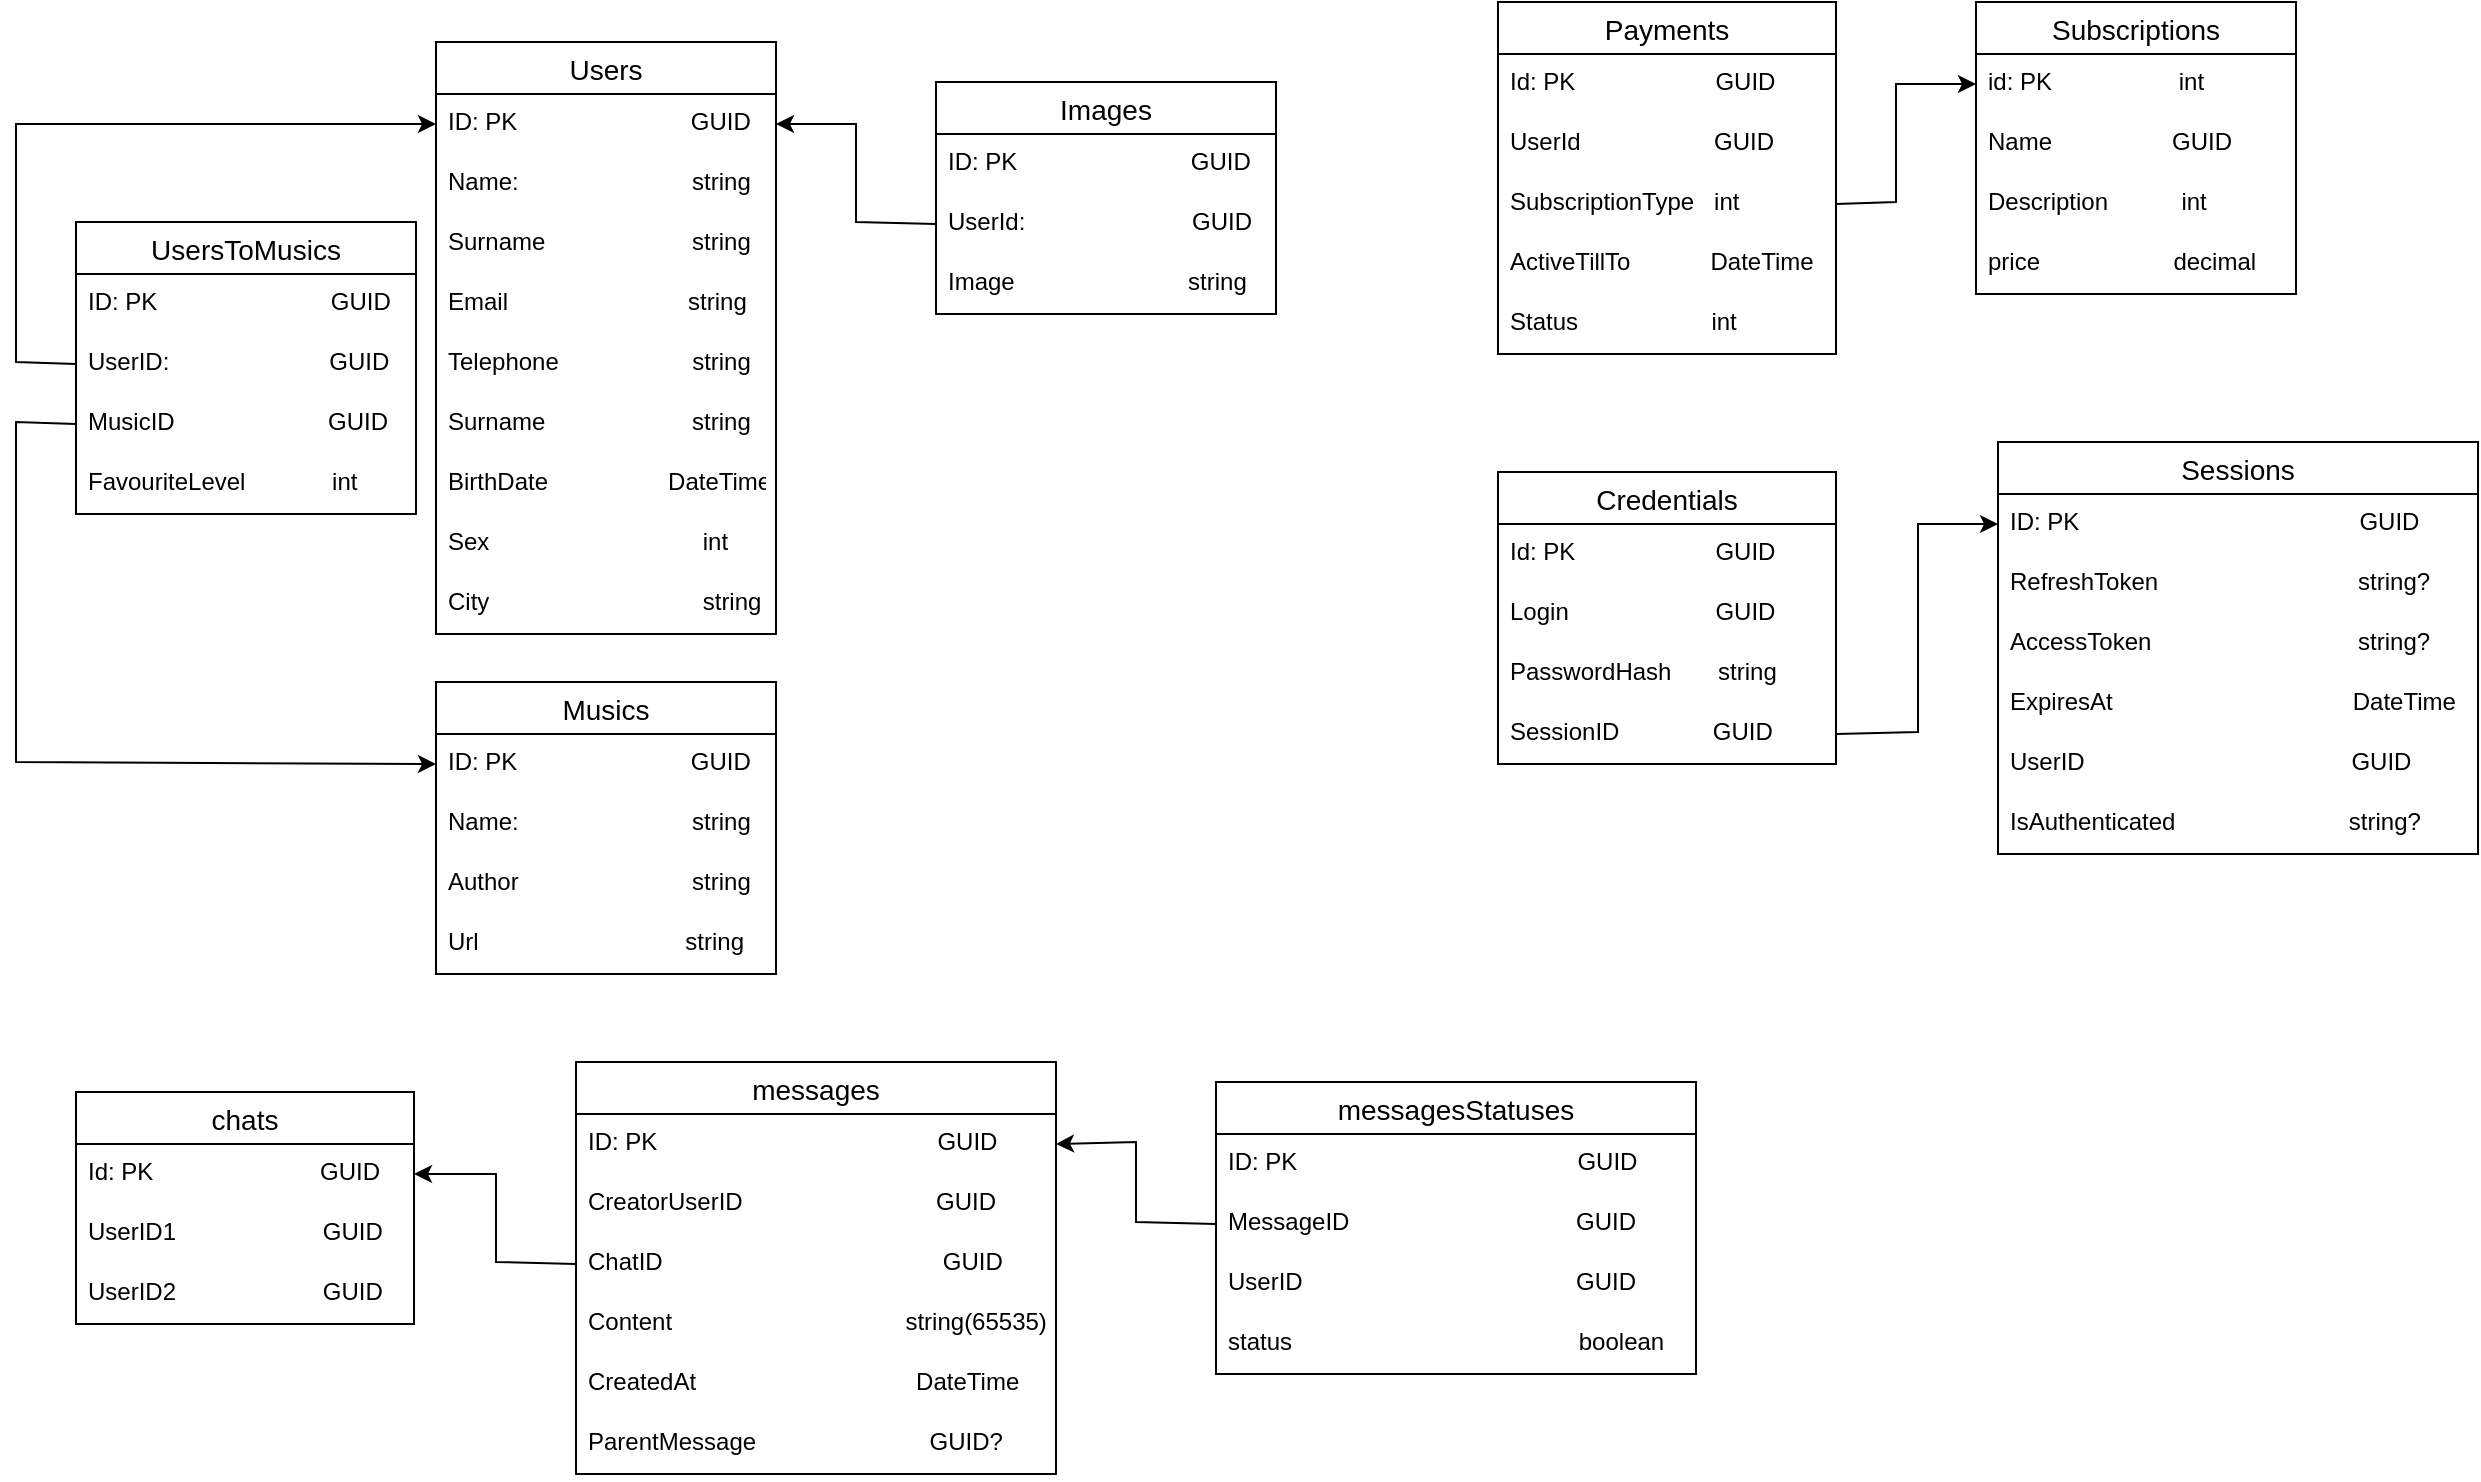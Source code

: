 <mxfile version="17.4.6" type="device"><diagram id="Kxx6EdJl9pv6QhusHlZW" name="Page-1"><mxGraphModel dx="1422" dy="789" grid="1" gridSize="10" guides="1" tooltips="1" connect="1" arrows="1" fold="1" page="1" pageScale="1" pageWidth="1654" pageHeight="2336" math="0" shadow="0"><root><mxCell id="0"/><mxCell id="1" parent="0"/><mxCell id="IjVrwfUmVVE_HHZhxA3C-1" value="Users" style="swimlane;fontStyle=0;childLayout=stackLayout;horizontal=1;startSize=26;horizontalStack=0;resizeParent=1;resizeParentMax=0;resizeLast=0;collapsible=1;marginBottom=0;align=center;fontSize=14;" parent="1" vertex="1"><mxGeometry x="230" y="130" width="170" height="296" as="geometry"/></mxCell><mxCell id="IjVrwfUmVVE_HHZhxA3C-2" value="ID: PK                          GUID" style="text;strokeColor=none;fillColor=none;spacingLeft=4;spacingRight=4;overflow=hidden;rotatable=0;points=[[0,0.5],[1,0.5]];portConstraint=eastwest;fontSize=12;" parent="IjVrwfUmVVE_HHZhxA3C-1" vertex="1"><mxGeometry y="26" width="170" height="30" as="geometry"/></mxCell><mxCell id="IjVrwfUmVVE_HHZhxA3C-3" value="Name:                          string" style="text;strokeColor=none;fillColor=none;spacingLeft=4;spacingRight=4;overflow=hidden;rotatable=0;points=[[0,0.5],[1,0.5]];portConstraint=eastwest;fontSize=12;" parent="IjVrwfUmVVE_HHZhxA3C-1" vertex="1"><mxGeometry y="56" width="170" height="30" as="geometry"/></mxCell><mxCell id="IjVrwfUmVVE_HHZhxA3C-4" value="Surname                      string" style="text;strokeColor=none;fillColor=none;spacingLeft=4;spacingRight=4;overflow=hidden;rotatable=0;points=[[0,0.5],[1,0.5]];portConstraint=eastwest;fontSize=12;" parent="IjVrwfUmVVE_HHZhxA3C-1" vertex="1"><mxGeometry y="86" width="170" height="30" as="geometry"/></mxCell><mxCell id="IjVrwfUmVVE_HHZhxA3C-21" value="Email                           string" style="text;strokeColor=none;fillColor=none;spacingLeft=4;spacingRight=4;overflow=hidden;rotatable=0;points=[[0,0.5],[1,0.5]];portConstraint=eastwest;fontSize=12;" parent="IjVrwfUmVVE_HHZhxA3C-1" vertex="1"><mxGeometry y="116" width="170" height="30" as="geometry"/></mxCell><mxCell id="IjVrwfUmVVE_HHZhxA3C-22" value="Telephone                    string" style="text;strokeColor=none;fillColor=none;spacingLeft=4;spacingRight=4;overflow=hidden;rotatable=0;points=[[0,0.5],[1,0.5]];portConstraint=eastwest;fontSize=12;" parent="IjVrwfUmVVE_HHZhxA3C-1" vertex="1"><mxGeometry y="146" width="170" height="30" as="geometry"/></mxCell><mxCell id="IjVrwfUmVVE_HHZhxA3C-23" value="Surname                      string" style="text;strokeColor=none;fillColor=none;spacingLeft=4;spacingRight=4;overflow=hidden;rotatable=0;points=[[0,0.5],[1,0.5]];portConstraint=eastwest;fontSize=12;" parent="IjVrwfUmVVE_HHZhxA3C-1" vertex="1"><mxGeometry y="176" width="170" height="30" as="geometry"/></mxCell><mxCell id="03u6KQhlxpGN6pRLhTLW-1" value="BirthDate                  DateTime" style="text;strokeColor=none;fillColor=none;spacingLeft=4;spacingRight=4;overflow=hidden;rotatable=0;points=[[0,0.5],[1,0.5]];portConstraint=eastwest;fontSize=12;" vertex="1" parent="IjVrwfUmVVE_HHZhxA3C-1"><mxGeometry y="206" width="170" height="30" as="geometry"/></mxCell><mxCell id="03u6KQhlxpGN6pRLhTLW-2" value="Sex                                int" style="text;strokeColor=none;fillColor=none;spacingLeft=4;spacingRight=4;overflow=hidden;rotatable=0;points=[[0,0.5],[1,0.5]];portConstraint=eastwest;fontSize=12;" vertex="1" parent="IjVrwfUmVVE_HHZhxA3C-1"><mxGeometry y="236" width="170" height="30" as="geometry"/></mxCell><mxCell id="03u6KQhlxpGN6pRLhTLW-3" value="City                                string" style="text;strokeColor=none;fillColor=none;spacingLeft=4;spacingRight=4;overflow=hidden;rotatable=0;points=[[0,0.5],[1,0.5]];portConstraint=eastwest;fontSize=12;" vertex="1" parent="IjVrwfUmVVE_HHZhxA3C-1"><mxGeometry y="266" width="170" height="30" as="geometry"/></mxCell><mxCell id="IjVrwfUmVVE_HHZhxA3C-5" value="Payments" style="swimlane;fontStyle=0;childLayout=stackLayout;horizontal=1;startSize=26;horizontalStack=0;resizeParent=1;resizeParentMax=0;resizeLast=0;collapsible=1;marginBottom=0;align=center;fontSize=14;" parent="1" vertex="1"><mxGeometry x="761" y="110" width="169" height="176" as="geometry"/></mxCell><mxCell id="IjVrwfUmVVE_HHZhxA3C-6" value="Id: PK                     GUID" style="text;strokeColor=none;fillColor=none;spacingLeft=4;spacingRight=4;overflow=hidden;rotatable=0;points=[[0,0.5],[1,0.5]];portConstraint=eastwest;fontSize=12;" parent="IjVrwfUmVVE_HHZhxA3C-5" vertex="1"><mxGeometry y="26" width="169" height="30" as="geometry"/></mxCell><mxCell id="IjVrwfUmVVE_HHZhxA3C-7" value="UserId                    GUID" style="text;strokeColor=none;fillColor=none;spacingLeft=4;spacingRight=4;overflow=hidden;rotatable=0;points=[[0,0.5],[1,0.5]];portConstraint=eastwest;fontSize=12;" parent="IjVrwfUmVVE_HHZhxA3C-5" vertex="1"><mxGeometry y="56" width="169" height="30" as="geometry"/></mxCell><mxCell id="IjVrwfUmVVE_HHZhxA3C-8" value="SubscriptionType   int" style="text;strokeColor=none;fillColor=none;spacingLeft=4;spacingRight=4;overflow=hidden;rotatable=0;points=[[0,0.5],[1,0.5]];portConstraint=eastwest;fontSize=12;" parent="IjVrwfUmVVE_HHZhxA3C-5" vertex="1"><mxGeometry y="86" width="169" height="30" as="geometry"/></mxCell><mxCell id="IjVrwfUmVVE_HHZhxA3C-13" value="ActiveTillTo            DateTime" style="text;strokeColor=none;fillColor=none;spacingLeft=4;spacingRight=4;overflow=hidden;rotatable=0;points=[[0,0.5],[1,0.5]];portConstraint=eastwest;fontSize=12;" parent="IjVrwfUmVVE_HHZhxA3C-5" vertex="1"><mxGeometry y="116" width="169" height="30" as="geometry"/></mxCell><mxCell id="IjVrwfUmVVE_HHZhxA3C-20" value="Status                    int" style="text;strokeColor=none;fillColor=none;spacingLeft=4;spacingRight=4;overflow=hidden;rotatable=0;points=[[0,0.5],[1,0.5]];portConstraint=eastwest;fontSize=12;" parent="IjVrwfUmVVE_HHZhxA3C-5" vertex="1"><mxGeometry y="146" width="169" height="30" as="geometry"/></mxCell><mxCell id="IjVrwfUmVVE_HHZhxA3C-9" value="Sessions" style="swimlane;fontStyle=0;childLayout=stackLayout;horizontal=1;startSize=26;horizontalStack=0;resizeParent=1;resizeParentMax=0;resizeLast=0;collapsible=1;marginBottom=0;align=center;fontSize=14;" parent="1" vertex="1"><mxGeometry x="1011" y="330" width="240" height="206" as="geometry"/></mxCell><mxCell id="IjVrwfUmVVE_HHZhxA3C-10" value="ID: PK                                          GUID" style="text;strokeColor=none;fillColor=none;spacingLeft=4;spacingRight=4;overflow=hidden;rotatable=0;points=[[0,0.5],[1,0.5]];portConstraint=eastwest;fontSize=12;" parent="IjVrwfUmVVE_HHZhxA3C-9" vertex="1"><mxGeometry y="26" width="240" height="30" as="geometry"/></mxCell><mxCell id="IjVrwfUmVVE_HHZhxA3C-11" value="RefreshToken                              string?" style="text;strokeColor=none;fillColor=none;spacingLeft=4;spacingRight=4;overflow=hidden;rotatable=0;points=[[0,0.5],[1,0.5]];portConstraint=eastwest;fontSize=12;" parent="IjVrwfUmVVE_HHZhxA3C-9" vertex="1"><mxGeometry y="56" width="240" height="30" as="geometry"/></mxCell><mxCell id="IjVrwfUmVVE_HHZhxA3C-12" value="AccessToken                               string?" style="text;strokeColor=none;fillColor=none;spacingLeft=4;spacingRight=4;overflow=hidden;rotatable=0;points=[[0,0.5],[1,0.5]];portConstraint=eastwest;fontSize=12;" parent="IjVrwfUmVVE_HHZhxA3C-9" vertex="1"><mxGeometry y="86" width="240" height="30" as="geometry"/></mxCell><mxCell id="IjVrwfUmVVE_HHZhxA3C-32" value="ExpiresAt                                    DateTime" style="text;strokeColor=none;fillColor=none;spacingLeft=4;spacingRight=4;overflow=hidden;rotatable=0;points=[[0,0.5],[1,0.5]];portConstraint=eastwest;fontSize=12;" parent="IjVrwfUmVVE_HHZhxA3C-9" vertex="1"><mxGeometry y="116" width="240" height="30" as="geometry"/></mxCell><mxCell id="IjVrwfUmVVE_HHZhxA3C-33" value="UserID                                        GUID" style="text;strokeColor=none;fillColor=none;spacingLeft=4;spacingRight=4;overflow=hidden;rotatable=0;points=[[0,0.5],[1,0.5]];portConstraint=eastwest;fontSize=12;" parent="IjVrwfUmVVE_HHZhxA3C-9" vertex="1"><mxGeometry y="146" width="240" height="30" as="geometry"/></mxCell><mxCell id="IjVrwfUmVVE_HHZhxA3C-34" value="IsAuthenticated                          string?" style="text;strokeColor=none;fillColor=none;spacingLeft=4;spacingRight=4;overflow=hidden;rotatable=0;points=[[0,0.5],[1,0.5]];portConstraint=eastwest;fontSize=12;" parent="IjVrwfUmVVE_HHZhxA3C-9" vertex="1"><mxGeometry y="176" width="240" height="30" as="geometry"/></mxCell><mxCell id="IjVrwfUmVVE_HHZhxA3C-14" value="Subscriptions" style="swimlane;fontStyle=0;childLayout=stackLayout;horizontal=1;startSize=26;horizontalStack=0;resizeParent=1;resizeParentMax=0;resizeLast=0;collapsible=1;marginBottom=0;align=center;fontSize=14;" parent="1" vertex="1"><mxGeometry x="1000" y="110" width="160" height="146" as="geometry"/></mxCell><mxCell id="IjVrwfUmVVE_HHZhxA3C-15" value="id: PK                   int" style="text;strokeColor=none;fillColor=none;spacingLeft=4;spacingRight=4;overflow=hidden;rotatable=0;points=[[0,0.5],[1,0.5]];portConstraint=eastwest;fontSize=12;" parent="IjVrwfUmVVE_HHZhxA3C-14" vertex="1"><mxGeometry y="26" width="160" height="30" as="geometry"/></mxCell><mxCell id="IjVrwfUmVVE_HHZhxA3C-16" value="Name                  GUID" style="text;strokeColor=none;fillColor=none;spacingLeft=4;spacingRight=4;overflow=hidden;rotatable=0;points=[[0,0.5],[1,0.5]];portConstraint=eastwest;fontSize=12;" parent="IjVrwfUmVVE_HHZhxA3C-14" vertex="1"><mxGeometry y="56" width="160" height="30" as="geometry"/></mxCell><mxCell id="IjVrwfUmVVE_HHZhxA3C-17" value="Description           int" style="text;strokeColor=none;fillColor=none;spacingLeft=4;spacingRight=4;overflow=hidden;rotatable=0;points=[[0,0.5],[1,0.5]];portConstraint=eastwest;fontSize=12;" parent="IjVrwfUmVVE_HHZhxA3C-14" vertex="1"><mxGeometry y="86" width="160" height="30" as="geometry"/></mxCell><mxCell id="IjVrwfUmVVE_HHZhxA3C-18" value="price                    decimal" style="text;strokeColor=none;fillColor=none;spacingLeft=4;spacingRight=4;overflow=hidden;rotatable=0;points=[[0,0.5],[1,0.5]];portConstraint=eastwest;fontSize=12;" parent="IjVrwfUmVVE_HHZhxA3C-14" vertex="1"><mxGeometry y="116" width="160" height="30" as="geometry"/></mxCell><mxCell id="IjVrwfUmVVE_HHZhxA3C-19" value="" style="endArrow=classic;html=1;rounded=0;exitX=1;exitY=0.5;exitDx=0;exitDy=0;entryX=0;entryY=0.5;entryDx=0;entryDy=0;" parent="1" source="IjVrwfUmVVE_HHZhxA3C-8" target="IjVrwfUmVVE_HHZhxA3C-15" edge="1"><mxGeometry width="50" height="50" relative="1" as="geometry"><mxPoint x="720" y="420" as="sourcePoint"/><mxPoint x="770" y="370" as="targetPoint"/><Array as="points"><mxPoint x="960" y="210"/><mxPoint x="960" y="151"/></Array></mxGeometry></mxCell><mxCell id="IjVrwfUmVVE_HHZhxA3C-24" value="Images" style="swimlane;fontStyle=0;childLayout=stackLayout;horizontal=1;startSize=26;horizontalStack=0;resizeParent=1;resizeParentMax=0;resizeLast=0;collapsible=1;marginBottom=0;align=center;fontSize=14;" parent="1" vertex="1"><mxGeometry x="480" y="150" width="170" height="116" as="geometry"/></mxCell><mxCell id="IjVrwfUmVVE_HHZhxA3C-25" value="ID: PK                          GUID" style="text;strokeColor=none;fillColor=none;spacingLeft=4;spacingRight=4;overflow=hidden;rotatable=0;points=[[0,0.5],[1,0.5]];portConstraint=eastwest;fontSize=12;" parent="IjVrwfUmVVE_HHZhxA3C-24" vertex="1"><mxGeometry y="26" width="170" height="30" as="geometry"/></mxCell><mxCell id="IjVrwfUmVVE_HHZhxA3C-26" value="UserId:                         GUID" style="text;strokeColor=none;fillColor=none;spacingLeft=4;spacingRight=4;overflow=hidden;rotatable=0;points=[[0,0.5],[1,0.5]];portConstraint=eastwest;fontSize=12;" parent="IjVrwfUmVVE_HHZhxA3C-24" vertex="1"><mxGeometry y="56" width="170" height="30" as="geometry"/></mxCell><mxCell id="IjVrwfUmVVE_HHZhxA3C-27" value="Image                          string" style="text;strokeColor=none;fillColor=none;spacingLeft=4;spacingRight=4;overflow=hidden;rotatable=0;points=[[0,0.5],[1,0.5]];portConstraint=eastwest;fontSize=12;" parent="IjVrwfUmVVE_HHZhxA3C-24" vertex="1"><mxGeometry y="86" width="170" height="30" as="geometry"/></mxCell><mxCell id="IjVrwfUmVVE_HHZhxA3C-31" value="" style="endArrow=classic;html=1;rounded=0;entryX=1;entryY=0.5;entryDx=0;entryDy=0;exitX=0;exitY=0.5;exitDx=0;exitDy=0;" parent="1" source="IjVrwfUmVVE_HHZhxA3C-26" target="IjVrwfUmVVE_HHZhxA3C-2" edge="1"><mxGeometry width="50" height="50" relative="1" as="geometry"><mxPoint x="740" y="440" as="sourcePoint"/><mxPoint x="790" y="390" as="targetPoint"/><Array as="points"><mxPoint x="440" y="220"/><mxPoint x="440" y="171"/></Array></mxGeometry></mxCell><mxCell id="IjVrwfUmVVE_HHZhxA3C-35" value="Musics" style="swimlane;fontStyle=0;childLayout=stackLayout;horizontal=1;startSize=26;horizontalStack=0;resizeParent=1;resizeParentMax=0;resizeLast=0;collapsible=1;marginBottom=0;align=center;fontSize=14;" parent="1" vertex="1"><mxGeometry x="230" y="450" width="170" height="146" as="geometry"/></mxCell><mxCell id="IjVrwfUmVVE_HHZhxA3C-36" value="ID: PK                          GUID" style="text;strokeColor=none;fillColor=none;spacingLeft=4;spacingRight=4;overflow=hidden;rotatable=0;points=[[0,0.5],[1,0.5]];portConstraint=eastwest;fontSize=12;" parent="IjVrwfUmVVE_HHZhxA3C-35" vertex="1"><mxGeometry y="26" width="170" height="30" as="geometry"/></mxCell><mxCell id="IjVrwfUmVVE_HHZhxA3C-37" value="Name:                          string" style="text;strokeColor=none;fillColor=none;spacingLeft=4;spacingRight=4;overflow=hidden;rotatable=0;points=[[0,0.5],[1,0.5]];portConstraint=eastwest;fontSize=12;" parent="IjVrwfUmVVE_HHZhxA3C-35" vertex="1"><mxGeometry y="56" width="170" height="30" as="geometry"/></mxCell><mxCell id="IjVrwfUmVVE_HHZhxA3C-38" value="Author                          string" style="text;strokeColor=none;fillColor=none;spacingLeft=4;spacingRight=4;overflow=hidden;rotatable=0;points=[[0,0.5],[1,0.5]];portConstraint=eastwest;fontSize=12;" parent="IjVrwfUmVVE_HHZhxA3C-35" vertex="1"><mxGeometry y="86" width="170" height="30" as="geometry"/></mxCell><mxCell id="IjVrwfUmVVE_HHZhxA3C-39" value="Url                               string" style="text;strokeColor=none;fillColor=none;spacingLeft=4;spacingRight=4;overflow=hidden;rotatable=0;points=[[0,0.5],[1,0.5]];portConstraint=eastwest;fontSize=12;" parent="IjVrwfUmVVE_HHZhxA3C-35" vertex="1"><mxGeometry y="116" width="170" height="30" as="geometry"/></mxCell><mxCell id="IjVrwfUmVVE_HHZhxA3C-42" value="UsersToMusics" style="swimlane;fontStyle=0;childLayout=stackLayout;horizontal=1;startSize=26;horizontalStack=0;resizeParent=1;resizeParentMax=0;resizeLast=0;collapsible=1;marginBottom=0;align=center;fontSize=14;" parent="1" vertex="1"><mxGeometry x="50" y="220" width="170" height="146" as="geometry"/></mxCell><mxCell id="IjVrwfUmVVE_HHZhxA3C-43" value="ID: PK                          GUID" style="text;strokeColor=none;fillColor=none;spacingLeft=4;spacingRight=4;overflow=hidden;rotatable=0;points=[[0,0.5],[1,0.5]];portConstraint=eastwest;fontSize=12;" parent="IjVrwfUmVVE_HHZhxA3C-42" vertex="1"><mxGeometry y="26" width="170" height="30" as="geometry"/></mxCell><mxCell id="IjVrwfUmVVE_HHZhxA3C-44" value="UserID:                        GUID" style="text;strokeColor=none;fillColor=none;spacingLeft=4;spacingRight=4;overflow=hidden;rotatable=0;points=[[0,0.5],[1,0.5]];portConstraint=eastwest;fontSize=12;" parent="IjVrwfUmVVE_HHZhxA3C-42" vertex="1"><mxGeometry y="56" width="170" height="30" as="geometry"/></mxCell><mxCell id="IjVrwfUmVVE_HHZhxA3C-45" value="MusicID                       GUID" style="text;strokeColor=none;fillColor=none;spacingLeft=4;spacingRight=4;overflow=hidden;rotatable=0;points=[[0,0.5],[1,0.5]];portConstraint=eastwest;fontSize=12;" parent="IjVrwfUmVVE_HHZhxA3C-42" vertex="1"><mxGeometry y="86" width="170" height="30" as="geometry"/></mxCell><mxCell id="IjVrwfUmVVE_HHZhxA3C-46" value="FavouriteLevel             int" style="text;strokeColor=none;fillColor=none;spacingLeft=4;spacingRight=4;overflow=hidden;rotatable=0;points=[[0,0.5],[1,0.5]];portConstraint=eastwest;fontSize=12;" parent="IjVrwfUmVVE_HHZhxA3C-42" vertex="1"><mxGeometry y="116" width="170" height="30" as="geometry"/></mxCell><mxCell id="IjVrwfUmVVE_HHZhxA3C-47" value="" style="endArrow=classic;html=1;rounded=0;exitX=0;exitY=0.5;exitDx=0;exitDy=0;entryX=0;entryY=0.5;entryDx=0;entryDy=0;" parent="1" source="IjVrwfUmVVE_HHZhxA3C-45" target="IjVrwfUmVVE_HHZhxA3C-36" edge="1"><mxGeometry width="50" height="50" relative="1" as="geometry"><mxPoint x="700" y="430" as="sourcePoint"/><mxPoint x="750" y="380" as="targetPoint"/><Array as="points"><mxPoint x="20" y="320"/><mxPoint x="20" y="490"/></Array></mxGeometry></mxCell><mxCell id="IjVrwfUmVVE_HHZhxA3C-48" value="" style="endArrow=classic;html=1;rounded=0;exitX=0;exitY=0.5;exitDx=0;exitDy=0;entryX=0;entryY=0.5;entryDx=0;entryDy=0;" parent="1" source="IjVrwfUmVVE_HHZhxA3C-44" target="IjVrwfUmVVE_HHZhxA3C-2" edge="1"><mxGeometry width="50" height="50" relative="1" as="geometry"><mxPoint x="580" y="430" as="sourcePoint"/><mxPoint x="630" y="380" as="targetPoint"/><Array as="points"><mxPoint x="20" y="290"/><mxPoint x="20" y="171"/></Array></mxGeometry></mxCell><mxCell id="IjVrwfUmVVE_HHZhxA3C-49" value="Credentials" style="swimlane;fontStyle=0;childLayout=stackLayout;horizontal=1;startSize=26;horizontalStack=0;resizeParent=1;resizeParentMax=0;resizeLast=0;collapsible=1;marginBottom=0;align=center;fontSize=14;" parent="1" vertex="1"><mxGeometry x="761" y="345" width="169" height="146" as="geometry"/></mxCell><mxCell id="IjVrwfUmVVE_HHZhxA3C-50" value="Id: PK                     GUID" style="text;strokeColor=none;fillColor=none;spacingLeft=4;spacingRight=4;overflow=hidden;rotatable=0;points=[[0,0.5],[1,0.5]];portConstraint=eastwest;fontSize=12;" parent="IjVrwfUmVVE_HHZhxA3C-49" vertex="1"><mxGeometry y="26" width="169" height="30" as="geometry"/></mxCell><mxCell id="IjVrwfUmVVE_HHZhxA3C-51" value="Login                      GUID" style="text;strokeColor=none;fillColor=none;spacingLeft=4;spacingRight=4;overflow=hidden;rotatable=0;points=[[0,0.5],[1,0.5]];portConstraint=eastwest;fontSize=12;" parent="IjVrwfUmVVE_HHZhxA3C-49" vertex="1"><mxGeometry y="56" width="169" height="30" as="geometry"/></mxCell><mxCell id="IjVrwfUmVVE_HHZhxA3C-52" value="PasswordHash       string" style="text;strokeColor=none;fillColor=none;spacingLeft=4;spacingRight=4;overflow=hidden;rotatable=0;points=[[0,0.5],[1,0.5]];portConstraint=eastwest;fontSize=12;" parent="IjVrwfUmVVE_HHZhxA3C-49" vertex="1"><mxGeometry y="86" width="169" height="30" as="geometry"/></mxCell><mxCell id="IjVrwfUmVVE_HHZhxA3C-53" value="SessionID              GUID" style="text;strokeColor=none;fillColor=none;spacingLeft=4;spacingRight=4;overflow=hidden;rotatable=0;points=[[0,0.5],[1,0.5]];portConstraint=eastwest;fontSize=12;" parent="IjVrwfUmVVE_HHZhxA3C-49" vertex="1"><mxGeometry y="116" width="169" height="30" as="geometry"/></mxCell><mxCell id="IjVrwfUmVVE_HHZhxA3C-55" value="" style="endArrow=classic;html=1;rounded=0;exitX=1;exitY=0.5;exitDx=0;exitDy=0;entryX=0;entryY=0.5;entryDx=0;entryDy=0;" parent="1" source="IjVrwfUmVVE_HHZhxA3C-53" target="IjVrwfUmVVE_HHZhxA3C-10" edge="1"><mxGeometry width="50" height="50" relative="1" as="geometry"><mxPoint x="851" y="315" as="sourcePoint"/><mxPoint x="901" y="265" as="targetPoint"/><Array as="points"><mxPoint x="971" y="475"/><mxPoint x="971" y="371"/></Array></mxGeometry></mxCell><mxCell id="JDrKQpY2T6fs3_tDtoWY-1" value="messages" style="swimlane;fontStyle=0;childLayout=stackLayout;horizontal=1;startSize=26;horizontalStack=0;resizeParent=1;resizeParentMax=0;resizeLast=0;collapsible=1;marginBottom=0;align=center;fontSize=14;" parent="1" vertex="1"><mxGeometry x="300" y="640" width="240" height="206" as="geometry"/></mxCell><mxCell id="JDrKQpY2T6fs3_tDtoWY-2" value="ID: PK                                          GUID" style="text;strokeColor=none;fillColor=none;spacingLeft=4;spacingRight=4;overflow=hidden;rotatable=0;points=[[0,0.5],[1,0.5]];portConstraint=eastwest;fontSize=12;" parent="JDrKQpY2T6fs3_tDtoWY-1" vertex="1"><mxGeometry y="26" width="240" height="30" as="geometry"/></mxCell><mxCell id="JDrKQpY2T6fs3_tDtoWY-3" value="CreatorUserID                             GUID" style="text;strokeColor=none;fillColor=none;spacingLeft=4;spacingRight=4;overflow=hidden;rotatable=0;points=[[0,0.5],[1,0.5]];portConstraint=eastwest;fontSize=12;" parent="JDrKQpY2T6fs3_tDtoWY-1" vertex="1"><mxGeometry y="56" width="240" height="30" as="geometry"/></mxCell><mxCell id="JDrKQpY2T6fs3_tDtoWY-4" value="ChatID                                          GUID" style="text;strokeColor=none;fillColor=none;spacingLeft=4;spacingRight=4;overflow=hidden;rotatable=0;points=[[0,0.5],[1,0.5]];portConstraint=eastwest;fontSize=12;" parent="JDrKQpY2T6fs3_tDtoWY-1" vertex="1"><mxGeometry y="86" width="240" height="30" as="geometry"/></mxCell><mxCell id="JDrKQpY2T6fs3_tDtoWY-5" value="Content                                   string(65535)" style="text;strokeColor=none;fillColor=none;spacingLeft=4;spacingRight=4;overflow=hidden;rotatable=0;points=[[0,0.5],[1,0.5]];portConstraint=eastwest;fontSize=12;" parent="JDrKQpY2T6fs3_tDtoWY-1" vertex="1"><mxGeometry y="116" width="240" height="30" as="geometry"/></mxCell><mxCell id="JDrKQpY2T6fs3_tDtoWY-6" value="CreatedAt                                 DateTime" style="text;strokeColor=none;fillColor=none;spacingLeft=4;spacingRight=4;overflow=hidden;rotatable=0;points=[[0,0.5],[1,0.5]];portConstraint=eastwest;fontSize=12;" parent="JDrKQpY2T6fs3_tDtoWY-1" vertex="1"><mxGeometry y="146" width="240" height="30" as="geometry"/></mxCell><mxCell id="JDrKQpY2T6fs3_tDtoWY-7" value="ParentMessage                          GUID?" style="text;strokeColor=none;fillColor=none;spacingLeft=4;spacingRight=4;overflow=hidden;rotatable=0;points=[[0,0.5],[1,0.5]];portConstraint=eastwest;fontSize=12;" parent="JDrKQpY2T6fs3_tDtoWY-1" vertex="1"><mxGeometry y="176" width="240" height="30" as="geometry"/></mxCell><mxCell id="JDrKQpY2T6fs3_tDtoWY-8" value="chats" style="swimlane;fontStyle=0;childLayout=stackLayout;horizontal=1;startSize=26;horizontalStack=0;resizeParent=1;resizeParentMax=0;resizeLast=0;collapsible=1;marginBottom=0;align=center;fontSize=14;" parent="1" vertex="1"><mxGeometry x="50" y="655" width="169" height="116" as="geometry"/></mxCell><mxCell id="JDrKQpY2T6fs3_tDtoWY-9" value="Id: PK                         GUID" style="text;strokeColor=none;fillColor=none;spacingLeft=4;spacingRight=4;overflow=hidden;rotatable=0;points=[[0,0.5],[1,0.5]];portConstraint=eastwest;fontSize=12;" parent="JDrKQpY2T6fs3_tDtoWY-8" vertex="1"><mxGeometry y="26" width="169" height="30" as="geometry"/></mxCell><mxCell id="JDrKQpY2T6fs3_tDtoWY-10" value="UserID1                      GUID" style="text;strokeColor=none;fillColor=none;spacingLeft=4;spacingRight=4;overflow=hidden;rotatable=0;points=[[0,0.5],[1,0.5]];portConstraint=eastwest;fontSize=12;" parent="JDrKQpY2T6fs3_tDtoWY-8" vertex="1"><mxGeometry y="56" width="169" height="30" as="geometry"/></mxCell><mxCell id="JDrKQpY2T6fs3_tDtoWY-11" value="UserID2                      GUID" style="text;strokeColor=none;fillColor=none;spacingLeft=4;spacingRight=4;overflow=hidden;rotatable=0;points=[[0,0.5],[1,0.5]];portConstraint=eastwest;fontSize=12;" parent="JDrKQpY2T6fs3_tDtoWY-8" vertex="1"><mxGeometry y="86" width="169" height="30" as="geometry"/></mxCell><mxCell id="JDrKQpY2T6fs3_tDtoWY-14" value="" style="endArrow=classic;html=1;rounded=0;entryX=1;entryY=0.5;entryDx=0;entryDy=0;exitX=0;exitY=0.5;exitDx=0;exitDy=0;" parent="1" source="JDrKQpY2T6fs3_tDtoWY-4" target="JDrKQpY2T6fs3_tDtoWY-9" edge="1"><mxGeometry width="50" height="50" relative="1" as="geometry"><mxPoint x="330" y="730" as="sourcePoint"/><mxPoint x="380" y="680" as="targetPoint"/><Array as="points"><mxPoint x="260" y="740"/><mxPoint x="260" y="696"/></Array></mxGeometry></mxCell><mxCell id="JDrKQpY2T6fs3_tDtoWY-15" value="messagesStatuses" style="swimlane;fontStyle=0;childLayout=stackLayout;horizontal=1;startSize=26;horizontalStack=0;resizeParent=1;resizeParentMax=0;resizeLast=0;collapsible=1;marginBottom=0;align=center;fontSize=14;" parent="1" vertex="1"><mxGeometry x="620" y="650" width="240" height="146" as="geometry"/></mxCell><mxCell id="JDrKQpY2T6fs3_tDtoWY-16" value="ID: PK                                          GUID" style="text;strokeColor=none;fillColor=none;spacingLeft=4;spacingRight=4;overflow=hidden;rotatable=0;points=[[0,0.5],[1,0.5]];portConstraint=eastwest;fontSize=12;" parent="JDrKQpY2T6fs3_tDtoWY-15" vertex="1"><mxGeometry y="26" width="240" height="30" as="geometry"/></mxCell><mxCell id="JDrKQpY2T6fs3_tDtoWY-17" value="MessageID                                  GUID" style="text;strokeColor=none;fillColor=none;spacingLeft=4;spacingRight=4;overflow=hidden;rotatable=0;points=[[0,0.5],[1,0.5]];portConstraint=eastwest;fontSize=12;" parent="JDrKQpY2T6fs3_tDtoWY-15" vertex="1"><mxGeometry y="56" width="240" height="30" as="geometry"/></mxCell><mxCell id="JDrKQpY2T6fs3_tDtoWY-18" value="UserID                                         GUID" style="text;strokeColor=none;fillColor=none;spacingLeft=4;spacingRight=4;overflow=hidden;rotatable=0;points=[[0,0.5],[1,0.5]];portConstraint=eastwest;fontSize=12;" parent="JDrKQpY2T6fs3_tDtoWY-15" vertex="1"><mxGeometry y="86" width="240" height="30" as="geometry"/></mxCell><mxCell id="JDrKQpY2T6fs3_tDtoWY-19" value="status                                           boolean" style="text;strokeColor=none;fillColor=none;spacingLeft=4;spacingRight=4;overflow=hidden;rotatable=0;points=[[0,0.5],[1,0.5]];portConstraint=eastwest;fontSize=12;" parent="JDrKQpY2T6fs3_tDtoWY-15" vertex="1"><mxGeometry y="116" width="240" height="30" as="geometry"/></mxCell><mxCell id="JDrKQpY2T6fs3_tDtoWY-22" value="" style="endArrow=classic;html=1;rounded=0;entryX=1;entryY=0.5;entryDx=0;entryDy=0;exitX=0;exitY=0.5;exitDx=0;exitDy=0;" parent="1" source="JDrKQpY2T6fs3_tDtoWY-17" target="JDrKQpY2T6fs3_tDtoWY-2" edge="1"><mxGeometry width="50" height="50" relative="1" as="geometry"><mxPoint x="330" y="730" as="sourcePoint"/><mxPoint x="380" y="680" as="targetPoint"/><Array as="points"><mxPoint x="580" y="720"/><mxPoint x="580" y="680"/></Array></mxGeometry></mxCell></root></mxGraphModel></diagram></mxfile>